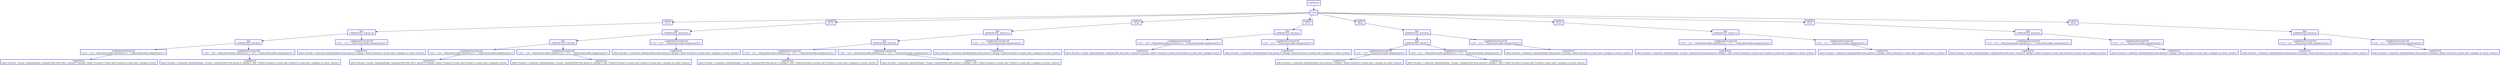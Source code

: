digraph  g{
node [shape=rectangle, color=black, fontcolor=black, style=bold]
0 [label="LogDistinct" , color = blue] ; 
1 [label="Union", color = blue] ; 
0 -> 1 ; 
2 [label="LogProj
[1,7]" , color = blue] ; 
1 -> 2 ; 
3 [label="Join\n [7PREDICATE_EQUAL10] ", color = blue] ; 
2 -> 3 ; 
4 [label="Join\n [3PREDICATE_EQUAL8] ", color = blue] ; 
3 -> 4 ; 
5 [label="LogSkolemFunctionCall
(\"{3}\", \"{2}\", <http://www.imdb.com/title/{1}>, \"<http://www.imdb.com/person/{0}\")" , color = blue] ; 
4 -> 5 ; 
6 [label="LogSQLEval 
select P.nconst, T.tconst, P.primaryName, T.primaryTitle from title T, person P, casting C where T.tconst=C.tconst and P.nconst=C.nconst and C.category='actor'", color = blue] ; 
5 -> 6 ; 
7 [label="LogSkolemFunctionCall
(\"{4}\", \"{2}\", <http://www.imdb.com/title/{3}>, \"{1}\", \"<http://www.imdb.com/person/{0}\")" , color = blue] ; 
4 -> 7 ; 
8 [label="LogSQLEval 
select P.nconst, C.character, P.primaryName, T.tconst, T.primaryTitle from person P, casting C, title T where P.nconst=C.nconst and T.tconst=C.tconst and C.category in ('actor','actress')", color = blue] ; 
7 -> 8 ; 
9 [label="LogSkolemFunctionCall
(\"{2}\", \"{1}\", \"<http://www.imdb.com/person/{0}\")" , color = blue] ; 
3 -> 9 ; 
10 [label="LogSQLEval 
select P.nconst, C.character, P.primaryName from person P, casting C where P.nconst=C.nconst and C.category in ('actor','actress')", color = blue] ; 
9 -> 10 ; 
12 [label="LogProj
[1,7]" , color = blue] ; 
1 -> 12 ; 
13 [label="Join\n [7PREDICATE_EQUAL10] ", color = blue] ; 
12 -> 13 ; 
14 [label="Join\n [3PREDICATE_EQUAL8] ", color = blue] ; 
13 -> 14 ; 
15 [label="LogSkolemFunctionCall
(\"{3}\", \"{2}\", <http://www.imdb.com/title/{1}>, \"<http://www.imdb.com/person/{0}\")" , color = blue] ; 
14 -> 15 ; 
16 [label="LogSQLEval 
select P.nconst, T.tconst, P.primaryName, T.primaryTitle from title T, person P, casting C where T.tconst=C.tconst and P.nconst=C.nconst and C.category='actress'", color = blue] ; 
15 -> 16 ; 
17 [label="LogSkolemFunctionCall
(\"{4}\", \"{2}\", <http://www.imdb.com/title/{3}>, \"{1}\", \"<http://www.imdb.com/person/{0}\")" , color = blue] ; 
14 -> 17 ; 
18 [label="LogSQLEval 
select P.nconst, C.character, P.primaryName, T.tconst, T.primaryTitle from person P, casting C, title T where P.nconst=C.nconst and T.tconst=C.tconst and C.category in ('actor','actress')", color = blue] ; 
17 -> 18 ; 
19 [label="LogSkolemFunctionCall
(\"{2}\", \"{1}\", \"<http://www.imdb.com/person/{0}\")" , color = blue] ; 
13 -> 19 ; 
20 [label="LogSQLEval 
select P.nconst, C.character, P.primaryName from person P, casting C where P.nconst=C.nconst and C.category in ('actor','actress')", color = blue] ; 
19 -> 20 ; 
22 [label="LogProj
[1,8]" , color = blue] ; 
1 -> 22 ; 
23 [label="Join\n [8PREDICATE_EQUAL11] ", color = blue] ; 
22 -> 23 ; 
24 [label="Join\n [4PREDICATE_EQUAL9] ", color = blue] ; 
23 -> 24 ; 
25 [label="LogSkolemFunctionCall
(\"{4}\", \"{2}\", <http://www.imdb.com/title/{3}>, \"{1}\", \"<http://www.imdb.com/person/{0}\")" , color = blue] ; 
24 -> 25 ; 
26 [label="LogSQLEval 
select P.nconst, C.character, P.primaryName, T.tconst, T.primaryTitle from person P, casting C, title T where P.nconst=C.nconst and T.tconst=C.tconst and C.category in ('actor','actress')", color = blue] ; 
25 -> 26 ; 
27 [label="LogSkolemFunctionCall
(\"{4}\", \"{2}\", <http://www.imdb.com/title/{3}>, \"{1}\", \"<http://www.imdb.com/person/{0}\")" , color = blue] ; 
24 -> 27 ; 
28 [label="LogSQLEval 
select P.nconst, C.character, P.primaryName, T.tconst, T.primaryTitle from person P, casting C, title T where P.nconst=C.nconst and T.tconst=C.tconst and C.category in ('actor','actress')", color = blue] ; 
27 -> 28 ; 
29 [label="LogSkolemFunctionCall
(\"{2}\", \"{1}\", \"<http://www.imdb.com/person/{0}\")" , color = blue] ; 
23 -> 29 ; 
30 [label="LogSQLEval 
select P.nconst, C.character, P.primaryName from person P, casting C where P.nconst=C.nconst and C.category in ('actor','actress')", color = blue] ; 
29 -> 30 ; 
32 [label="LogProj
[1,5]" , color = blue] ; 
1 -> 32 ; 
33 [label="Join\n [3PREDICATE_EQUAL6] ", color = blue] ; 
32 -> 33 ; 
34 [label="LogSkolemFunctionCall
(\"{3}\", \"{2}\", <http://www.imdb.com/title/{1}>, \"<http://www.imdb.com/person/{0}\")" , color = blue] ; 
33 -> 34 ; 
35 [label="LogSQLEval 
select P.nconst, T.tconst, P.primaryName, T.primaryTitle from title T, person P, casting C where T.tconst=C.tconst and P.nconst=C.nconst and C.category='actor'", color = blue] ; 
34 -> 35 ; 
36 [label="LogSkolemFunctionCall
(\"{2}\", \"{1}\", \"<http://www.imdb.com/person/{0}\")" , color = blue] ; 
33 -> 36 ; 
37 [label="LogSQLEval 
select P.nconst, C.character, P.primaryName from person P, casting C where P.nconst=C.nconst and C.category in ('actor','actress')", color = blue] ; 
36 -> 37 ; 
39 [label="LogProj
[0,6]" , color = blue] ; 
1 -> 39 ; 
40 [label="Join\n [6PREDICATE_EQUAL9] ", color = blue] ; 
39 -> 40 ; 
41 [label="Join\n [2PREDICATE_EQUAL7] ", color = blue] ; 
40 -> 41 ; 
42 [label="LogSkolemFunctionCall
(\"{2}\", \"{1}\", \"<http://www.imdb.com/person/{0}\")" , color = blue] ; 
41 -> 42 ; 
43 [label="LogSQLEval 
select P.nconst, C.character, P.primaryName from person P, casting C where P.nconst=C.nconst and C.category in ('actor','actress')", color = blue] ; 
42 -> 43 ; 
44 [label="LogSkolemFunctionCall
(\"{4}\", \"{2}\", <http://www.imdb.com/title/{3}>, \"{1}\", \"<http://www.imdb.com/person/{0}\")" , color = blue] ; 
41 -> 44 ; 
45 [label="LogSQLEval 
select P.nconst, C.character, P.primaryName, T.tconst, T.primaryTitle from person P, casting C, title T where P.nconst=C.nconst and T.tconst=C.tconst and C.category in ('actor','actress')", color = blue] ; 
44 -> 45 ; 
46 [label="LogSkolemFunctionCall
(\"{2}\", \"{1}\", \"<http://www.imdb.com/person/{0}\")" , color = blue] ; 
40 -> 46 ; 
47 [label="LogSQLEval 
select P.nconst, C.character, P.primaryName from person P, casting C where P.nconst=C.nconst and C.category in ('actor','actress')", color = blue] ; 
46 -> 47 ; 
49 [label="LogProj
[1,6]" , color = blue] ; 
1 -> 49 ; 
50 [label="Join\n [4PREDICATE_EQUAL7] ", color = blue] ; 
49 -> 50 ; 
51 [label="LogSkolemFunctionCall
(\"{4}\", \"{2}\", <http://www.imdb.com/title/{3}>, \"{1}\", \"<http://www.imdb.com/person/{0}\")" , color = blue] ; 
50 -> 51 ; 
52 [label="LogSQLEval 
select P.nconst, C.character, P.primaryName, T.tconst, T.primaryTitle from person P, casting C, title T where P.nconst=C.nconst and T.tconst=C.tconst and C.category in ('actor','actress')", color = blue] ; 
51 -> 52 ; 
53 [label="LogSkolemFunctionCall
(\"{2}\", \"{1}\", \"<http://www.imdb.com/person/{0}\")" , color = blue] ; 
50 -> 53 ; 
54 [label="LogSQLEval 
select P.nconst, C.character, P.primaryName from person P, casting C where P.nconst=C.nconst and C.category in ('actor','actress')", color = blue] ; 
53 -> 54 ; 
56 [label="LogProj
[1,5]" , color = blue] ; 
1 -> 56 ; 
57 [label="Join\n [3PREDICATE_EQUAL6] ", color = blue] ; 
56 -> 57 ; 
58 [label="LogSkolemFunctionCall
(\"{3}\", \"{2}\", <http://www.imdb.com/title/{1}>, \"<http://www.imdb.com/person/{0}\")" , color = blue] ; 
57 -> 58 ; 
59 [label="LogSQLEval 
select P.nconst, T.tconst, P.primaryName, T.primaryTitle from title T, person P, casting C where T.tconst=C.tconst and P.nconst=C.nconst and C.category='actress'", color = blue] ; 
58 -> 59 ; 
60 [label="LogSkolemFunctionCall
(\"{2}\", \"{1}\", \"<http://www.imdb.com/person/{0}\")" , color = blue] ; 
57 -> 60 ; 
61 [label="LogSQLEval 
select P.nconst, C.character, P.primaryName from person P, casting C where P.nconst=C.nconst and C.category in ('actor','actress')", color = blue] ; 
60 -> 61 ; 
63 [label="LogProj
[0,4]" , color = blue] ; 
1 -> 63 ; 
64 [label="Join\n [2PREDICATE_EQUAL5] ", color = blue] ; 
63 -> 64 ; 
65 [label="LogSkolemFunctionCall
(\"{2}\", \"{1}\", \"<http://www.imdb.com/person/{0}\")" , color = blue] ; 
64 -> 65 ; 
66 [label="LogSQLEval 
select P.nconst, C.character, P.primaryName from person P, casting C where P.nconst=C.nconst and C.category in ('actor','actress')", color = blue] ; 
65 -> 66 ; 
67 [label="LogSkolemFunctionCall
(\"{2}\", \"{1}\", \"<http://www.imdb.com/person/{0}\")" , color = blue] ; 
64 -> 67 ; 
68 [label="LogSQLEval 
select P.nconst, C.character, P.primaryName from person P, casting C where P.nconst=C.nconst and C.category in ('actor','actress')", color = blue] ; 
67 -> 68 ; 
}

